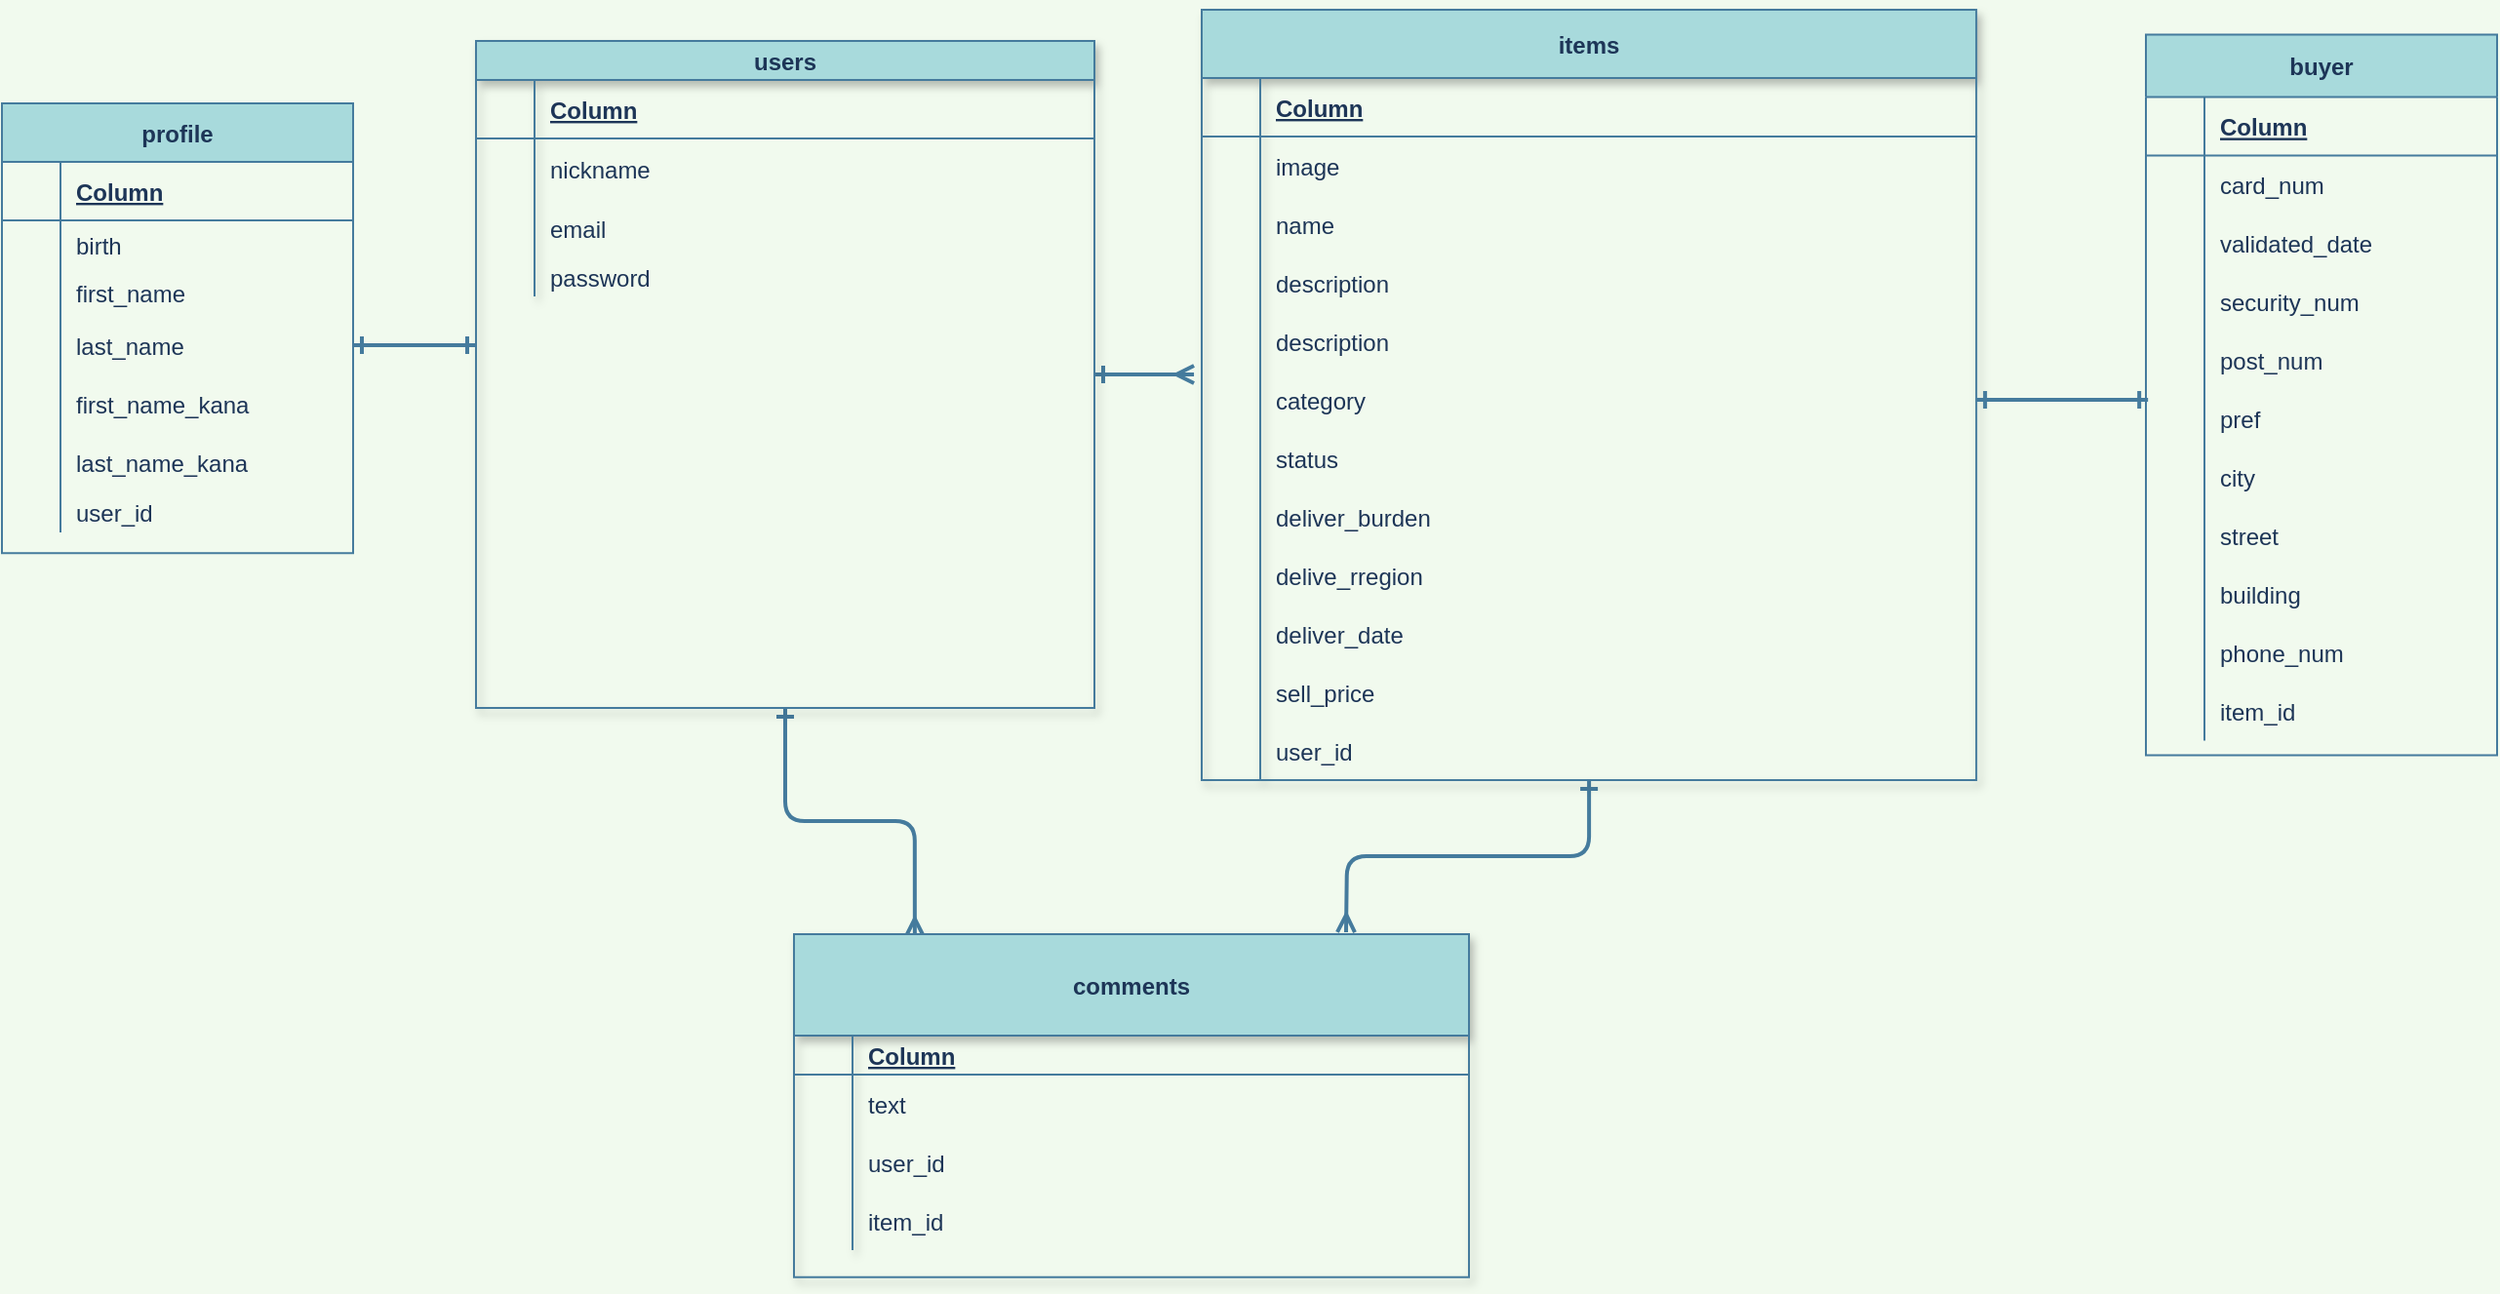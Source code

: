 <mxfile version="13.10.0" type="embed">
    <diagram id="JSbr88AUM4tmav2tOkBF" name="ページ1">
        <mxGraphModel dx="2880" dy="3030" grid="0" gridSize="9" guides="1" tooltips="1" connect="1" arrows="1" fold="1" page="1" pageScale="1" pageWidth="850" pageHeight="1100" background="#F1FAEE" math="0" shadow="0">
            <root>
                <mxCell id="0"/>
                <mxCell id="1" parent="0"/>
                <mxCell id="g3H2QDa7DAfxPGtr14JJ-476" style="edgeStyle=orthogonalEdgeStyle;curved=0;rounded=1;sketch=0;orthogonalLoop=1;jettySize=auto;html=1;entryX=-0.01;entryY=0.067;entryDx=0;entryDy=0;entryPerimeter=0;startArrow=ERone;startFill=0;endArrow=ERmany;endFill=0;strokeColor=#457B9D;fillColor=#A8DADC;fontColor=#1D3557;strokeWidth=2;" edge="1" parent="1" source="164" target="g3H2QDa7DAfxPGtr14JJ-218">
                    <mxGeometry relative="1" as="geometry"/>
                </mxCell>
                <mxCell id="g3H2QDa7DAfxPGtr14JJ-480" style="edgeStyle=orthogonalEdgeStyle;curved=0;rounded=1;sketch=0;orthogonalLoop=1;jettySize=auto;html=1;exitX=0.5;exitY=1;exitDx=0;exitDy=0;entryX=0.179;entryY=0.006;entryDx=0;entryDy=0;entryPerimeter=0;startArrow=ERone;startFill=0;endArrow=ERmany;endFill=0;strokeColor=#457B9D;fillColor=#A8DADC;fontColor=#1D3557;strokeWidth=2;" edge="1" parent="1" source="164" target="g3H2QDa7DAfxPGtr14JJ-205">
                    <mxGeometry relative="1" as="geometry"/>
                </mxCell>
                <mxCell id="164" value="users" style="shape=table;startSize=20;container=1;collapsible=1;childLayout=tableLayout;fixedRows=1;rowLines=0;fontStyle=1;align=center;resizeLast=1;shadow=1;fillColor=#A8DADC;strokeColor=#457B9D;fontColor=#1D3557;" vertex="1" parent="1">
                    <mxGeometry x="-668" y="-1273" width="317" height="342" as="geometry"/>
                </mxCell>
                <mxCell id="165" value="" style="shape=partialRectangle;collapsible=0;dropTarget=0;pointerEvents=0;fillColor=none;top=0;left=0;bottom=1;right=0;points=[[0,0.5],[1,0.5]];portConstraint=eastwest;strokeColor=#457B9D;fontColor=#1D3557;" vertex="1" parent="164">
                    <mxGeometry y="20" width="317" height="30" as="geometry"/>
                </mxCell>
                <mxCell id="166" value="" style="shape=partialRectangle;connectable=0;fillColor=none;top=0;left=0;bottom=0;right=0;fontStyle=1;overflow=hidden;strokeColor=#457B9D;fontColor=#1D3557;" vertex="1" parent="165">
                    <mxGeometry width="30" height="30" as="geometry"/>
                </mxCell>
                <mxCell id="167" value="Column " style="shape=partialRectangle;connectable=0;fillColor=none;top=0;left=0;bottom=0;right=0;align=left;spacingLeft=6;fontStyle=5;overflow=hidden;strokeColor=#457B9D;fontColor=#1D3557;" vertex="1" parent="165">
                    <mxGeometry x="30" width="287" height="30" as="geometry"/>
                </mxCell>
                <mxCell id="168" value="" style="shape=partialRectangle;collapsible=0;dropTarget=0;pointerEvents=0;fillColor=none;top=0;left=0;bottom=0;right=0;points=[[0,0.5],[1,0.5]];portConstraint=eastwest;strokeColor=#457B9D;fontColor=#1D3557;" vertex="1" parent="164">
                    <mxGeometry y="50" width="317" height="31" as="geometry"/>
                </mxCell>
                <mxCell id="169" value="" style="shape=partialRectangle;connectable=0;fillColor=none;top=0;left=0;bottom=0;right=0;editable=1;overflow=hidden;strokeColor=#457B9D;fontColor=#1D3557;" vertex="1" parent="168">
                    <mxGeometry width="30" height="31" as="geometry"/>
                </mxCell>
                <mxCell id="170" value="nickname" style="shape=partialRectangle;connectable=0;fillColor=none;top=0;left=0;bottom=0;right=0;align=left;spacingLeft=6;overflow=hidden;strokeColor=#457B9D;fontColor=#1D3557;" vertex="1" parent="168">
                    <mxGeometry x="30" width="287" height="31" as="geometry"/>
                </mxCell>
                <mxCell id="171" value="" style="shape=partialRectangle;collapsible=0;dropTarget=0;pointerEvents=0;fillColor=none;top=0;left=0;bottom=0;right=0;points=[[0,0.5],[1,0.5]];portConstraint=eastwest;strokeColor=#457B9D;fontColor=#1D3557;" vertex="1" parent="164">
                    <mxGeometry y="81" width="317" height="30" as="geometry"/>
                </mxCell>
                <mxCell id="172" value="" style="shape=partialRectangle;connectable=0;fillColor=none;top=0;left=0;bottom=0;right=0;editable=1;overflow=hidden;strokeColor=#457B9D;fontColor=#1D3557;" vertex="1" parent="171">
                    <mxGeometry width="30" height="30" as="geometry"/>
                </mxCell>
                <mxCell id="173" value="email" style="shape=partialRectangle;connectable=0;fillColor=none;top=0;left=0;bottom=0;right=0;align=left;spacingLeft=6;overflow=hidden;strokeColor=#457B9D;fontColor=#1D3557;" vertex="1" parent="171">
                    <mxGeometry x="30" width="287" height="30" as="geometry"/>
                </mxCell>
                <mxCell id="174" value="" style="shape=partialRectangle;collapsible=0;dropTarget=0;pointerEvents=0;fillColor=none;top=0;left=0;bottom=0;right=0;points=[[0,0.5],[1,0.5]];portConstraint=eastwest;strokeColor=#457B9D;fontColor=#1D3557;" vertex="1" parent="164">
                    <mxGeometry y="111" width="317" height="20" as="geometry"/>
                </mxCell>
                <mxCell id="175" value="" style="shape=partialRectangle;connectable=0;fillColor=none;top=0;left=0;bottom=0;right=0;editable=1;overflow=hidden;strokeColor=#457B9D;fontColor=#1D3557;" vertex="1" parent="174">
                    <mxGeometry width="30" height="20" as="geometry"/>
                </mxCell>
                <mxCell id="176" value="password" style="shape=partialRectangle;connectable=0;fillColor=none;top=0;left=0;bottom=0;right=0;align=left;spacingLeft=6;overflow=hidden;verticalAlign=middle;strokeColor=#457B9D;fontColor=#1D3557;" vertex="1" parent="174">
                    <mxGeometry x="30" width="287" height="20" as="geometry"/>
                </mxCell>
                <mxCell id="g3H2QDa7DAfxPGtr14JJ-481" style="edgeStyle=orthogonalEdgeStyle;curved=0;rounded=1;sketch=0;orthogonalLoop=1;jettySize=auto;html=1;startArrow=ERone;startFill=0;endArrow=ERmany;endFill=0;strokeColor=#457B9D;fillColor=#A8DADC;fontColor=#1D3557;strokeWidth=2;" edge="1" parent="1" source="g3H2QDa7DAfxPGtr14JJ-188">
                    <mxGeometry relative="1" as="geometry">
                        <mxPoint x="-222" y="-816" as="targetPoint"/>
                    </mxGeometry>
                </mxCell>
                <mxCell id="g3H2QDa7DAfxPGtr14JJ-188" value="items" style="shape=table;startSize=35;container=1;collapsible=1;childLayout=tableLayout;fixedRows=1;rowLines=0;fontStyle=1;align=center;resizeLast=1;shadow=1;swimlaneFillColor=none;fillColor=#A8DADC;strokeColor=#457B9D;fontColor=#1D3557;" vertex="1" parent="1">
                    <mxGeometry x="-296" y="-1289" width="397.06" height="395" as="geometry"/>
                </mxCell>
                <mxCell id="g3H2QDa7DAfxPGtr14JJ-189" value="" style="shape=partialRectangle;collapsible=0;dropTarget=0;pointerEvents=0;fillColor=none;top=0;left=0;bottom=1;right=0;points=[[0,0.5],[1,0.5]];portConstraint=eastwest;strokeColor=#457B9D;fontColor=#1D3557;" vertex="1" parent="g3H2QDa7DAfxPGtr14JJ-188">
                    <mxGeometry y="35" width="397.06" height="30" as="geometry"/>
                </mxCell>
                <mxCell id="g3H2QDa7DAfxPGtr14JJ-190" value="" style="shape=partialRectangle;connectable=0;fillColor=none;top=0;left=0;bottom=0;right=0;fontStyle=1;overflow=hidden;strokeColor=#457B9D;fontColor=#1D3557;" vertex="1" parent="g3H2QDa7DAfxPGtr14JJ-189">
                    <mxGeometry width="30" height="30" as="geometry"/>
                </mxCell>
                <mxCell id="g3H2QDa7DAfxPGtr14JJ-191" value="Column " style="shape=partialRectangle;connectable=0;fillColor=none;top=0;left=0;bottom=0;right=0;align=left;spacingLeft=6;fontStyle=5;overflow=hidden;strokeColor=#457B9D;fontColor=#1D3557;" vertex="1" parent="g3H2QDa7DAfxPGtr14JJ-189">
                    <mxGeometry x="30" width="367.06" height="30" as="geometry"/>
                </mxCell>
                <mxCell id="g3H2QDa7DAfxPGtr14JJ-195" value="" style="shape=partialRectangle;collapsible=0;dropTarget=0;pointerEvents=0;fillColor=none;top=0;left=0;bottom=0;right=0;points=[[0,0.5],[1,0.5]];portConstraint=eastwest;strokeColor=#457B9D;fontColor=#1D3557;" vertex="1" parent="g3H2QDa7DAfxPGtr14JJ-188">
                    <mxGeometry y="65" width="397.06" height="30" as="geometry"/>
                </mxCell>
                <mxCell id="g3H2QDa7DAfxPGtr14JJ-196" value="" style="shape=partialRectangle;connectable=0;fillColor=none;top=0;left=0;bottom=0;right=0;editable=1;overflow=hidden;strokeColor=#457B9D;fontColor=#1D3557;" vertex="1" parent="g3H2QDa7DAfxPGtr14JJ-195">
                    <mxGeometry width="30" height="30" as="geometry"/>
                </mxCell>
                <mxCell id="g3H2QDa7DAfxPGtr14JJ-197" value="image" style="shape=partialRectangle;connectable=0;fillColor=none;top=0;left=0;bottom=0;right=0;align=left;spacingLeft=6;overflow=hidden;strokeColor=#457B9D;fontColor=#1D3557;" vertex="1" parent="g3H2QDa7DAfxPGtr14JJ-195">
                    <mxGeometry x="30" width="367.06" height="30" as="geometry"/>
                </mxCell>
                <mxCell id="g3H2QDa7DAfxPGtr14JJ-198" value="" style="shape=partialRectangle;collapsible=0;dropTarget=0;pointerEvents=0;fillColor=none;top=0;left=0;bottom=0;right=0;points=[[0,0.5],[1,0.5]];portConstraint=eastwest;strokeColor=#457B9D;fontColor=#1D3557;" vertex="1" parent="g3H2QDa7DAfxPGtr14JJ-188">
                    <mxGeometry y="95" width="397.06" height="30" as="geometry"/>
                </mxCell>
                <mxCell id="g3H2QDa7DAfxPGtr14JJ-199" value="" style="shape=partialRectangle;connectable=0;fillColor=none;top=0;left=0;bottom=0;right=0;editable=1;overflow=hidden;strokeColor=#457B9D;fontColor=#1D3557;" vertex="1" parent="g3H2QDa7DAfxPGtr14JJ-198">
                    <mxGeometry width="30" height="30" as="geometry"/>
                </mxCell>
                <mxCell id="g3H2QDa7DAfxPGtr14JJ-200" value="name" style="shape=partialRectangle;connectable=0;fillColor=none;top=0;left=0;bottom=0;right=0;align=left;spacingLeft=6;overflow=hidden;verticalAlign=middle;strokeColor=#457B9D;fontColor=#1D3557;" vertex="1" parent="g3H2QDa7DAfxPGtr14JJ-198">
                    <mxGeometry x="30" width="367.06" height="30" as="geometry"/>
                </mxCell>
                <mxCell id="g3H2QDa7DAfxPGtr14JJ-290" value="" style="shape=partialRectangle;collapsible=0;dropTarget=0;pointerEvents=0;fillColor=none;top=0;left=0;bottom=0;right=0;points=[[0,0.5],[1,0.5]];portConstraint=eastwest;strokeColor=#457B9D;fontColor=#1D3557;" vertex="1" parent="g3H2QDa7DAfxPGtr14JJ-188">
                    <mxGeometry y="125" width="397.06" height="30" as="geometry"/>
                </mxCell>
                <mxCell id="g3H2QDa7DAfxPGtr14JJ-291" value="" style="shape=partialRectangle;connectable=0;fillColor=none;top=0;left=0;bottom=0;right=0;editable=1;overflow=hidden;strokeColor=#457B9D;fontColor=#1D3557;" vertex="1" parent="g3H2QDa7DAfxPGtr14JJ-290">
                    <mxGeometry width="30" height="30" as="geometry"/>
                </mxCell>
                <mxCell id="g3H2QDa7DAfxPGtr14JJ-292" value="description" style="shape=partialRectangle;connectable=0;fillColor=none;top=0;left=0;bottom=0;right=0;align=left;spacingLeft=6;overflow=hidden;verticalAlign=middle;strokeColor=#457B9D;fontColor=#1D3557;" vertex="1" parent="g3H2QDa7DAfxPGtr14JJ-290">
                    <mxGeometry x="30" width="367.06" height="30" as="geometry"/>
                </mxCell>
                <mxCell id="g3H2QDa7DAfxPGtr14JJ-201" value="" style="shape=partialRectangle;collapsible=0;dropTarget=0;pointerEvents=0;fillColor=none;top=0;left=0;bottom=0;right=0;points=[[0,0.5],[1,0.5]];portConstraint=eastwest;strokeColor=#457B9D;fontColor=#1D3557;" vertex="1" parent="g3H2QDa7DAfxPGtr14JJ-188">
                    <mxGeometry y="155" width="397.06" height="30" as="geometry"/>
                </mxCell>
                <mxCell id="g3H2QDa7DAfxPGtr14JJ-202" value="" style="shape=partialRectangle;connectable=0;fillColor=none;top=0;left=0;bottom=0;right=0;editable=1;overflow=hidden;strokeColor=#457B9D;fontColor=#1D3557;" vertex="1" parent="g3H2QDa7DAfxPGtr14JJ-201">
                    <mxGeometry width="30" height="30" as="geometry"/>
                </mxCell>
                <mxCell id="g3H2QDa7DAfxPGtr14JJ-203" value="description" style="shape=partialRectangle;connectable=0;fillColor=none;top=0;left=0;bottom=0;right=0;align=left;spacingLeft=6;overflow=hidden;verticalAlign=middle;strokeColor=#457B9D;fontColor=#1D3557;" vertex="1" parent="g3H2QDa7DAfxPGtr14JJ-201">
                    <mxGeometry x="30" width="367.06" height="30" as="geometry"/>
                </mxCell>
                <mxCell id="g3H2QDa7DAfxPGtr14JJ-218" value="" style="shape=partialRectangle;collapsible=0;dropTarget=0;pointerEvents=0;fillColor=none;top=0;left=0;bottom=0;right=0;points=[[0,0.5],[1,0.5]];portConstraint=eastwest;strokeColor=#457B9D;fontColor=#1D3557;" vertex="1" parent="g3H2QDa7DAfxPGtr14JJ-188">
                    <mxGeometry y="185" width="397.06" height="30" as="geometry"/>
                </mxCell>
                <mxCell id="g3H2QDa7DAfxPGtr14JJ-219" value="" style="shape=partialRectangle;connectable=0;fillColor=none;top=0;left=0;bottom=0;right=0;editable=1;overflow=hidden;strokeColor=#457B9D;fontColor=#1D3557;" vertex="1" parent="g3H2QDa7DAfxPGtr14JJ-218">
                    <mxGeometry width="30" height="30" as="geometry"/>
                </mxCell>
                <mxCell id="g3H2QDa7DAfxPGtr14JJ-220" value="category" style="shape=partialRectangle;connectable=0;fillColor=none;top=0;left=0;bottom=0;right=0;align=left;spacingLeft=6;overflow=hidden;verticalAlign=middle;strokeColor=#457B9D;fontColor=#1D3557;" vertex="1" parent="g3H2QDa7DAfxPGtr14JJ-218">
                    <mxGeometry x="30" width="367.06" height="30" as="geometry"/>
                </mxCell>
                <mxCell id="g3H2QDa7DAfxPGtr14JJ-221" value="" style="shape=partialRectangle;collapsible=0;dropTarget=0;pointerEvents=0;fillColor=none;top=0;left=0;bottom=0;right=0;points=[[0,0.5],[1,0.5]];portConstraint=eastwest;strokeColor=#457B9D;fontColor=#1D3557;" vertex="1" parent="g3H2QDa7DAfxPGtr14JJ-188">
                    <mxGeometry y="215" width="397.06" height="30" as="geometry"/>
                </mxCell>
                <mxCell id="g3H2QDa7DAfxPGtr14JJ-222" value="" style="shape=partialRectangle;connectable=0;fillColor=none;top=0;left=0;bottom=0;right=0;editable=1;overflow=hidden;strokeColor=#457B9D;fontColor=#1D3557;" vertex="1" parent="g3H2QDa7DAfxPGtr14JJ-221">
                    <mxGeometry width="30" height="30" as="geometry"/>
                </mxCell>
                <mxCell id="g3H2QDa7DAfxPGtr14JJ-223" value="status" style="shape=partialRectangle;connectable=0;fillColor=none;top=0;left=0;bottom=0;right=0;align=left;spacingLeft=6;overflow=hidden;verticalAlign=middle;strokeColor=#457B9D;fontColor=#1D3557;" vertex="1" parent="g3H2QDa7DAfxPGtr14JJ-221">
                    <mxGeometry x="30" width="367.06" height="30" as="geometry"/>
                </mxCell>
                <mxCell id="g3H2QDa7DAfxPGtr14JJ-243" value="" style="shape=partialRectangle;collapsible=0;dropTarget=0;pointerEvents=0;fillColor=none;top=0;left=0;bottom=0;right=0;points=[[0,0.5],[1,0.5]];portConstraint=eastwest;strokeColor=#457B9D;fontColor=#1D3557;" vertex="1" parent="g3H2QDa7DAfxPGtr14JJ-188">
                    <mxGeometry y="245" width="397.06" height="30" as="geometry"/>
                </mxCell>
                <mxCell id="g3H2QDa7DAfxPGtr14JJ-244" value="" style="shape=partialRectangle;connectable=0;fillColor=none;top=0;left=0;bottom=0;right=0;editable=1;overflow=hidden;strokeColor=#457B9D;fontColor=#1D3557;" vertex="1" parent="g3H2QDa7DAfxPGtr14JJ-243">
                    <mxGeometry width="30" height="30" as="geometry"/>
                </mxCell>
                <mxCell id="g3H2QDa7DAfxPGtr14JJ-245" value="deliver_burden" style="shape=partialRectangle;connectable=0;fillColor=none;top=0;left=0;bottom=0;right=0;align=left;spacingLeft=6;overflow=hidden;verticalAlign=middle;strokeColor=#457B9D;fontColor=#1D3557;" vertex="1" parent="g3H2QDa7DAfxPGtr14JJ-243">
                    <mxGeometry x="30" width="367.06" height="30" as="geometry"/>
                </mxCell>
                <mxCell id="g3H2QDa7DAfxPGtr14JJ-246" value="" style="shape=partialRectangle;collapsible=0;dropTarget=0;pointerEvents=0;fillColor=none;top=0;left=0;bottom=0;right=0;points=[[0,0.5],[1,0.5]];portConstraint=eastwest;strokeColor=#457B9D;fontColor=#1D3557;" vertex="1" parent="g3H2QDa7DAfxPGtr14JJ-188">
                    <mxGeometry y="275" width="397.06" height="30" as="geometry"/>
                </mxCell>
                <mxCell id="g3H2QDa7DAfxPGtr14JJ-247" value="" style="shape=partialRectangle;connectable=0;fillColor=none;top=0;left=0;bottom=0;right=0;editable=1;overflow=hidden;strokeColor=#457B9D;fontColor=#1D3557;" vertex="1" parent="g3H2QDa7DAfxPGtr14JJ-246">
                    <mxGeometry width="30" height="30" as="geometry"/>
                </mxCell>
                <mxCell id="g3H2QDa7DAfxPGtr14JJ-248" value="delive_rregion" style="shape=partialRectangle;connectable=0;fillColor=none;top=0;left=0;bottom=0;right=0;align=left;spacingLeft=6;overflow=hidden;verticalAlign=middle;strokeColor=#457B9D;fontColor=#1D3557;" vertex="1" parent="g3H2QDa7DAfxPGtr14JJ-246">
                    <mxGeometry x="30" width="367.06" height="30" as="geometry"/>
                </mxCell>
                <mxCell id="g3H2QDa7DAfxPGtr14JJ-277" value="" style="shape=partialRectangle;collapsible=0;dropTarget=0;pointerEvents=0;fillColor=none;top=0;left=0;bottom=0;right=0;points=[[0,0.5],[1,0.5]];portConstraint=eastwest;strokeColor=#457B9D;fontColor=#1D3557;" vertex="1" parent="g3H2QDa7DAfxPGtr14JJ-188">
                    <mxGeometry y="305" width="397.06" height="30" as="geometry"/>
                </mxCell>
                <mxCell id="g3H2QDa7DAfxPGtr14JJ-278" value="" style="shape=partialRectangle;connectable=0;fillColor=none;top=0;left=0;bottom=0;right=0;editable=1;overflow=hidden;strokeColor=#457B9D;fontColor=#1D3557;" vertex="1" parent="g3H2QDa7DAfxPGtr14JJ-277">
                    <mxGeometry width="30" height="30" as="geometry"/>
                </mxCell>
                <mxCell id="g3H2QDa7DAfxPGtr14JJ-279" value="deliver_date" style="shape=partialRectangle;connectable=0;fillColor=none;top=0;left=0;bottom=0;right=0;align=left;spacingLeft=6;overflow=hidden;verticalAlign=middle;strokeColor=#457B9D;fontColor=#1D3557;" vertex="1" parent="g3H2QDa7DAfxPGtr14JJ-277">
                    <mxGeometry x="30" width="367.06" height="30" as="geometry"/>
                </mxCell>
                <mxCell id="g3H2QDa7DAfxPGtr14JJ-280" value="" style="shape=partialRectangle;collapsible=0;dropTarget=0;pointerEvents=0;fillColor=none;top=0;left=0;bottom=0;right=0;points=[[0,0.5],[1,0.5]];portConstraint=eastwest;strokeColor=#457B9D;fontColor=#1D3557;" vertex="1" parent="g3H2QDa7DAfxPGtr14JJ-188">
                    <mxGeometry y="335" width="397.06" height="30" as="geometry"/>
                </mxCell>
                <mxCell id="g3H2QDa7DAfxPGtr14JJ-281" value="" style="shape=partialRectangle;connectable=0;fillColor=none;top=0;left=0;bottom=0;right=0;editable=1;overflow=hidden;strokeColor=#457B9D;fontColor=#1D3557;" vertex="1" parent="g3H2QDa7DAfxPGtr14JJ-280">
                    <mxGeometry width="30" height="30" as="geometry"/>
                </mxCell>
                <mxCell id="g3H2QDa7DAfxPGtr14JJ-282" value="sell_price" style="shape=partialRectangle;connectable=0;fillColor=none;top=0;left=0;bottom=0;right=0;align=left;spacingLeft=6;overflow=hidden;verticalAlign=middle;strokeColor=#457B9D;fontColor=#1D3557;" vertex="1" parent="g3H2QDa7DAfxPGtr14JJ-280">
                    <mxGeometry x="30" width="367.06" height="30" as="geometry"/>
                </mxCell>
                <mxCell id="g3H2QDa7DAfxPGtr14JJ-344" value="" style="shape=partialRectangle;collapsible=0;dropTarget=0;pointerEvents=0;fillColor=none;top=0;left=0;bottom=0;right=0;points=[[0,0.5],[1,0.5]];portConstraint=eastwest;strokeColor=#457B9D;fontColor=#1D3557;" vertex="1" parent="g3H2QDa7DAfxPGtr14JJ-188">
                    <mxGeometry y="365" width="397.06" height="30" as="geometry"/>
                </mxCell>
                <mxCell id="g3H2QDa7DAfxPGtr14JJ-345" value="" style="shape=partialRectangle;connectable=0;fillColor=none;top=0;left=0;bottom=0;right=0;editable=1;overflow=hidden;strokeColor=#457B9D;fontColor=#1D3557;" vertex="1" parent="g3H2QDa7DAfxPGtr14JJ-344">
                    <mxGeometry width="30" height="30" as="geometry"/>
                </mxCell>
                <mxCell id="g3H2QDa7DAfxPGtr14JJ-346" value="user_id" style="shape=partialRectangle;connectable=0;fillColor=none;top=0;left=0;bottom=0;right=0;align=left;spacingLeft=6;overflow=hidden;verticalAlign=middle;strokeColor=#457B9D;fontColor=#1D3557;" vertex="1" parent="g3H2QDa7DAfxPGtr14JJ-344">
                    <mxGeometry x="30" width="367.06" height="30" as="geometry"/>
                </mxCell>
                <mxCell id="g3H2QDa7DAfxPGtr14JJ-205" value="comments" style="shape=table;startSize=52;container=1;collapsible=1;childLayout=tableLayout;fixedRows=1;rowLines=0;fontStyle=1;align=center;resizeLast=1;shadow=1;fillColor=#A8DADC;strokeColor=#457B9D;fontColor=#1D3557;" vertex="1" parent="1">
                    <mxGeometry x="-505" y="-815" width="346" height="175.882" as="geometry"/>
                </mxCell>
                <mxCell id="g3H2QDa7DAfxPGtr14JJ-206" value="" style="shape=partialRectangle;collapsible=0;dropTarget=0;pointerEvents=0;fillColor=none;top=0;left=0;bottom=1;right=0;points=[[0,0.5],[1,0.5]];portConstraint=eastwest;strokeColor=#457B9D;fontColor=#1D3557;" vertex="1" parent="g3H2QDa7DAfxPGtr14JJ-205">
                    <mxGeometry y="52" width="346" height="20" as="geometry"/>
                </mxCell>
                <mxCell id="g3H2QDa7DAfxPGtr14JJ-207" value="" style="shape=partialRectangle;connectable=0;fillColor=none;top=0;left=0;bottom=0;right=0;fontStyle=1;overflow=hidden;strokeColor=#457B9D;fontColor=#1D3557;" vertex="1" parent="g3H2QDa7DAfxPGtr14JJ-206">
                    <mxGeometry width="30" height="20" as="geometry"/>
                </mxCell>
                <mxCell id="g3H2QDa7DAfxPGtr14JJ-208" value="Column " style="shape=partialRectangle;connectable=0;fillColor=none;top=0;left=0;bottom=0;right=0;align=left;spacingLeft=6;fontStyle=5;overflow=hidden;strokeColor=#457B9D;fontColor=#1D3557;" vertex="1" parent="g3H2QDa7DAfxPGtr14JJ-206">
                    <mxGeometry x="30" width="316" height="20" as="geometry"/>
                </mxCell>
                <mxCell id="g3H2QDa7DAfxPGtr14JJ-212" value="" style="shape=partialRectangle;collapsible=0;dropTarget=0;pointerEvents=0;fillColor=none;top=0;left=0;bottom=0;right=0;points=[[0,0.5],[1,0.5]];portConstraint=eastwest;strokeColor=#457B9D;fontColor=#1D3557;" vertex="1" parent="g3H2QDa7DAfxPGtr14JJ-205">
                    <mxGeometry y="72" width="346" height="30" as="geometry"/>
                </mxCell>
                <mxCell id="g3H2QDa7DAfxPGtr14JJ-213" value="" style="shape=partialRectangle;connectable=0;fillColor=none;top=0;left=0;bottom=0;right=0;editable=1;overflow=hidden;strokeColor=#457B9D;fontColor=#1D3557;" vertex="1" parent="g3H2QDa7DAfxPGtr14JJ-212">
                    <mxGeometry width="30" height="30" as="geometry"/>
                </mxCell>
                <mxCell id="g3H2QDa7DAfxPGtr14JJ-214" value="text" style="shape=partialRectangle;connectable=0;fillColor=none;top=0;left=0;bottom=0;right=0;align=left;spacingLeft=6;overflow=hidden;verticalAlign=middle;strokeColor=#457B9D;fontColor=#1D3557;" vertex="1" parent="g3H2QDa7DAfxPGtr14JJ-212">
                    <mxGeometry x="30" width="316" height="30" as="geometry"/>
                </mxCell>
                <mxCell id="g3H2QDa7DAfxPGtr14JJ-215" value="" style="shape=partialRectangle;collapsible=0;dropTarget=0;pointerEvents=0;fillColor=none;top=0;left=0;bottom=0;right=0;points=[[0,0.5],[1,0.5]];portConstraint=eastwest;strokeColor=#457B9D;fontColor=#1D3557;" vertex="1" parent="g3H2QDa7DAfxPGtr14JJ-205">
                    <mxGeometry y="102" width="346" height="30" as="geometry"/>
                </mxCell>
                <mxCell id="g3H2QDa7DAfxPGtr14JJ-216" value="" style="shape=partialRectangle;connectable=0;fillColor=none;top=0;left=0;bottom=0;right=0;editable=1;overflow=hidden;strokeColor=#457B9D;fontColor=#1D3557;" vertex="1" parent="g3H2QDa7DAfxPGtr14JJ-215">
                    <mxGeometry width="30" height="30" as="geometry"/>
                </mxCell>
                <mxCell id="g3H2QDa7DAfxPGtr14JJ-217" value="user_id" style="shape=partialRectangle;connectable=0;fillColor=none;top=0;left=0;bottom=0;right=0;align=left;spacingLeft=6;overflow=hidden;verticalAlign=middle;strokeColor=#457B9D;fontColor=#1D3557;" vertex="1" parent="g3H2QDa7DAfxPGtr14JJ-215">
                    <mxGeometry x="30" width="316" height="30" as="geometry"/>
                </mxCell>
                <mxCell id="g3H2QDa7DAfxPGtr14JJ-357" value="" style="shape=partialRectangle;collapsible=0;dropTarget=0;pointerEvents=0;fillColor=none;top=0;left=0;bottom=0;right=0;points=[[0,0.5],[1,0.5]];portConstraint=eastwest;strokeColor=#457B9D;fontColor=#1D3557;" vertex="1" parent="g3H2QDa7DAfxPGtr14JJ-205">
                    <mxGeometry y="132" width="346" height="30" as="geometry"/>
                </mxCell>
                <mxCell id="g3H2QDa7DAfxPGtr14JJ-358" value="" style="shape=partialRectangle;connectable=0;fillColor=none;top=0;left=0;bottom=0;right=0;editable=1;overflow=hidden;strokeColor=#457B9D;fontColor=#1D3557;" vertex="1" parent="g3H2QDa7DAfxPGtr14JJ-357">
                    <mxGeometry width="30" height="30" as="geometry"/>
                </mxCell>
                <mxCell id="g3H2QDa7DAfxPGtr14JJ-359" value="item_id" style="shape=partialRectangle;connectable=0;fillColor=none;top=0;left=0;bottom=0;right=0;align=left;spacingLeft=6;overflow=hidden;verticalAlign=middle;strokeColor=#457B9D;fontColor=#1D3557;" vertex="1" parent="g3H2QDa7DAfxPGtr14JJ-357">
                    <mxGeometry x="30" width="316" height="30" as="geometry"/>
                </mxCell>
                <mxCell id="g3H2QDa7DAfxPGtr14JJ-297" style="edgeStyle=orthogonalEdgeStyle;rounded=1;sketch=0;orthogonalLoop=1;jettySize=auto;html=1;exitX=1;exitY=0.5;exitDx=0;exitDy=0;entryX=0.939;entryY=1.025;entryDx=0;entryDy=0;entryPerimeter=0;endArrow=ERone;endFill=0;strokeColor=none;strokeWidth=9;fontColor=#1D3557;labelBackgroundColor=#F1FAEE;" edge="1" parent="1" source="g3H2QDa7DAfxPGtr14JJ-215" target="g3H2QDa7DAfxPGtr14JJ-280">
                    <mxGeometry relative="1" as="geometry"/>
                </mxCell>
                <mxCell id="g3H2QDa7DAfxPGtr14JJ-387" value="profile" style="shape=table;startSize=30;container=1;collapsible=1;childLayout=tableLayout;fixedRows=1;rowLines=0;fontStyle=1;align=center;resizeLast=1;rounded=0;sketch=0;fillColor=#A8DADC;strokeColor=#457B9D;fontColor=#1D3557;" vertex="1" parent="1">
                    <mxGeometry x="-911" y="-1241" width="180" height="230.651" as="geometry"/>
                </mxCell>
                <mxCell id="g3H2QDa7DAfxPGtr14JJ-388" value="" style="shape=partialRectangle;collapsible=0;dropTarget=0;pointerEvents=0;fillColor=none;top=0;left=0;bottom=1;right=0;points=[[0,0.5],[1,0.5]];portConstraint=eastwest;strokeColor=#457B9D;fontColor=#1D3557;" vertex="1" parent="g3H2QDa7DAfxPGtr14JJ-387">
                    <mxGeometry y="30" width="180" height="30" as="geometry"/>
                </mxCell>
                <mxCell id="g3H2QDa7DAfxPGtr14JJ-389" value="" style="shape=partialRectangle;connectable=0;fillColor=none;top=0;left=0;bottom=0;right=0;fontStyle=1;overflow=hidden;strokeColor=#457B9D;fontColor=#1D3557;" vertex="1" parent="g3H2QDa7DAfxPGtr14JJ-388">
                    <mxGeometry width="30" height="30" as="geometry"/>
                </mxCell>
                <mxCell id="g3H2QDa7DAfxPGtr14JJ-390" value="Column " style="shape=partialRectangle;connectable=0;fillColor=none;top=0;left=0;bottom=0;right=0;align=left;spacingLeft=6;fontStyle=5;overflow=hidden;strokeColor=#457B9D;fontColor=#1D3557;" vertex="1" parent="g3H2QDa7DAfxPGtr14JJ-388">
                    <mxGeometry x="30" width="150" height="30" as="geometry"/>
                </mxCell>
                <mxCell id="g3H2QDa7DAfxPGtr14JJ-397" value="" style="shape=partialRectangle;collapsible=0;dropTarget=0;pointerEvents=0;fillColor=none;top=0;left=0;bottom=0;right=0;points=[[0,0.5],[1,0.5]];portConstraint=eastwest;strokeColor=#457B9D;fontColor=#1D3557;" vertex="1" parent="g3H2QDa7DAfxPGtr14JJ-387">
                    <mxGeometry y="60" width="180" height="25" as="geometry"/>
                </mxCell>
                <mxCell id="g3H2QDa7DAfxPGtr14JJ-398" value="" style="shape=partialRectangle;connectable=0;fillColor=none;top=0;left=0;bottom=0;right=0;editable=1;overflow=hidden;strokeColor=#457B9D;fontColor=#1D3557;" vertex="1" parent="g3H2QDa7DAfxPGtr14JJ-397">
                    <mxGeometry width="30" height="25" as="geometry"/>
                </mxCell>
                <mxCell id="g3H2QDa7DAfxPGtr14JJ-399" value="birth" style="shape=partialRectangle;connectable=0;fillColor=none;top=0;left=0;bottom=0;right=0;align=left;spacingLeft=6;overflow=hidden;strokeColor=#457B9D;fontColor=#1D3557;" vertex="1" parent="g3H2QDa7DAfxPGtr14JJ-397">
                    <mxGeometry x="30" width="150" height="25" as="geometry"/>
                </mxCell>
                <mxCell id="g3H2QDa7DAfxPGtr14JJ-410" value="" style="shape=partialRectangle;collapsible=0;dropTarget=0;pointerEvents=0;fillColor=none;top=0;left=0;bottom=0;right=0;points=[[0,0.5],[1,0.5]];portConstraint=eastwest;strokeColor=#457B9D;fontColor=#1D3557;" vertex="1" parent="g3H2QDa7DAfxPGtr14JJ-387">
                    <mxGeometry y="85" width="180" height="24" as="geometry"/>
                </mxCell>
                <mxCell id="g3H2QDa7DAfxPGtr14JJ-411" value="" style="shape=partialRectangle;connectable=0;fillColor=none;top=0;left=0;bottom=0;right=0;editable=1;overflow=hidden;strokeColor=#457B9D;fontColor=#1D3557;" vertex="1" parent="g3H2QDa7DAfxPGtr14JJ-410">
                    <mxGeometry width="30" height="24" as="geometry"/>
                </mxCell>
                <mxCell id="g3H2QDa7DAfxPGtr14JJ-412" value="first_name" style="shape=partialRectangle;connectable=0;fillColor=none;top=0;left=0;bottom=0;right=0;align=left;spacingLeft=6;overflow=hidden;strokeColor=#457B9D;fontColor=#1D3557;" vertex="1" parent="g3H2QDa7DAfxPGtr14JJ-410">
                    <mxGeometry x="30" width="150" height="24" as="geometry"/>
                </mxCell>
                <mxCell id="g3H2QDa7DAfxPGtr14JJ-413" value="" style="shape=partialRectangle;collapsible=0;dropTarget=0;pointerEvents=0;fillColor=none;top=0;left=0;bottom=0;right=0;points=[[0,0.5],[1,0.5]];portConstraint=eastwest;strokeColor=#457B9D;fontColor=#1D3557;" vertex="1" parent="g3H2QDa7DAfxPGtr14JJ-387">
                    <mxGeometry y="109" width="180" height="30" as="geometry"/>
                </mxCell>
                <mxCell id="g3H2QDa7DAfxPGtr14JJ-414" value="" style="shape=partialRectangle;connectable=0;fillColor=none;top=0;left=0;bottom=0;right=0;editable=1;overflow=hidden;strokeColor=#457B9D;fontColor=#1D3557;" vertex="1" parent="g3H2QDa7DAfxPGtr14JJ-413">
                    <mxGeometry width="30" height="30" as="geometry"/>
                </mxCell>
                <mxCell id="g3H2QDa7DAfxPGtr14JJ-415" value="last_name" style="shape=partialRectangle;connectable=0;fillColor=none;top=0;left=0;bottom=0;right=0;align=left;spacingLeft=6;overflow=hidden;strokeColor=#457B9D;fontColor=#1D3557;" vertex="1" parent="g3H2QDa7DAfxPGtr14JJ-413">
                    <mxGeometry x="30" width="150" height="30" as="geometry"/>
                </mxCell>
                <mxCell id="g3H2QDa7DAfxPGtr14JJ-416" value="" style="shape=partialRectangle;collapsible=0;dropTarget=0;pointerEvents=0;fillColor=none;top=0;left=0;bottom=0;right=0;points=[[0,0.5],[1,0.5]];portConstraint=eastwest;strokeColor=#457B9D;fontColor=#1D3557;" vertex="1" parent="g3H2QDa7DAfxPGtr14JJ-387">
                    <mxGeometry y="139" width="180" height="30" as="geometry"/>
                </mxCell>
                <mxCell id="g3H2QDa7DAfxPGtr14JJ-417" value="" style="shape=partialRectangle;connectable=0;fillColor=none;top=0;left=0;bottom=0;right=0;editable=1;overflow=hidden;strokeColor=#457B9D;fontColor=#1D3557;" vertex="1" parent="g3H2QDa7DAfxPGtr14JJ-416">
                    <mxGeometry width="30" height="30" as="geometry"/>
                </mxCell>
                <mxCell id="g3H2QDa7DAfxPGtr14JJ-418" value="first_name_kana" style="shape=partialRectangle;connectable=0;fillColor=none;top=0;left=0;bottom=0;right=0;align=left;spacingLeft=6;overflow=hidden;strokeColor=#457B9D;fontColor=#1D3557;" vertex="1" parent="g3H2QDa7DAfxPGtr14JJ-416">
                    <mxGeometry x="30" width="150" height="30" as="geometry"/>
                </mxCell>
                <mxCell id="g3H2QDa7DAfxPGtr14JJ-419" value="" style="shape=partialRectangle;collapsible=0;dropTarget=0;pointerEvents=0;fillColor=none;top=0;left=0;bottom=0;right=0;points=[[0,0.5],[1,0.5]];portConstraint=eastwest;strokeColor=#457B9D;fontColor=#1D3557;" vertex="1" parent="g3H2QDa7DAfxPGtr14JJ-387">
                    <mxGeometry y="169" width="180" height="30" as="geometry"/>
                </mxCell>
                <mxCell id="g3H2QDa7DAfxPGtr14JJ-420" value="" style="shape=partialRectangle;connectable=0;fillColor=none;top=0;left=0;bottom=0;right=0;editable=1;overflow=hidden;strokeColor=#457B9D;fontColor=#1D3557;" vertex="1" parent="g3H2QDa7DAfxPGtr14JJ-419">
                    <mxGeometry width="30" height="30" as="geometry"/>
                </mxCell>
                <mxCell id="g3H2QDa7DAfxPGtr14JJ-421" value="last_name_kana" style="shape=partialRectangle;connectable=0;fillColor=none;top=0;left=0;bottom=0;right=0;align=left;spacingLeft=6;overflow=hidden;strokeColor=#457B9D;fontColor=#1D3557;" vertex="1" parent="g3H2QDa7DAfxPGtr14JJ-419">
                    <mxGeometry x="30" width="150" height="30" as="geometry"/>
                </mxCell>
                <mxCell id="g3H2QDa7DAfxPGtr14JJ-422" value="" style="shape=partialRectangle;collapsible=0;dropTarget=0;pointerEvents=0;fillColor=none;top=0;left=0;bottom=0;right=0;points=[[0,0.5],[1,0.5]];portConstraint=eastwest;strokeColor=#457B9D;fontColor=#1D3557;" vertex="1" parent="g3H2QDa7DAfxPGtr14JJ-387">
                    <mxGeometry y="199" width="180" height="21" as="geometry"/>
                </mxCell>
                <mxCell id="g3H2QDa7DAfxPGtr14JJ-423" value="" style="shape=partialRectangle;connectable=0;fillColor=none;top=0;left=0;bottom=0;right=0;editable=1;overflow=hidden;strokeColor=#457B9D;fontColor=#1D3557;" vertex="1" parent="g3H2QDa7DAfxPGtr14JJ-422">
                    <mxGeometry width="30" height="21" as="geometry"/>
                </mxCell>
                <mxCell id="g3H2QDa7DAfxPGtr14JJ-424" value="user_id" style="shape=partialRectangle;connectable=0;fillColor=none;top=0;left=0;bottom=0;right=0;align=left;spacingLeft=6;overflow=hidden;strokeColor=#457B9D;fontColor=#1D3557;" vertex="1" parent="g3H2QDa7DAfxPGtr14JJ-422">
                    <mxGeometry x="30" width="150" height="21" as="geometry"/>
                </mxCell>
                <mxCell id="g3H2QDa7DAfxPGtr14JJ-429" value="buyer" style="shape=table;startSize=32;container=1;collapsible=1;childLayout=tableLayout;fixedRows=1;rowLines=0;fontStyle=1;align=center;resizeLast=1;rounded=0;sketch=0;fillColor=#A8DADC;strokeColor=#457B9D;fontColor=#1D3557;" vertex="1" parent="1">
                    <mxGeometry x="188" y="-1276.26" width="180" height="369.529" as="geometry"/>
                </mxCell>
                <mxCell id="g3H2QDa7DAfxPGtr14JJ-430" value="" style="shape=partialRectangle;collapsible=0;dropTarget=0;pointerEvents=0;fillColor=none;top=0;left=0;bottom=1;right=0;points=[[0,0.5],[1,0.5]];portConstraint=eastwest;strokeColor=#457B9D;fontColor=#1D3557;" vertex="1" parent="g3H2QDa7DAfxPGtr14JJ-429">
                    <mxGeometry y="32" width="180" height="30" as="geometry"/>
                </mxCell>
                <mxCell id="g3H2QDa7DAfxPGtr14JJ-431" value="" style="shape=partialRectangle;connectable=0;fillColor=none;top=0;left=0;bottom=0;right=0;fontStyle=1;overflow=hidden;strokeColor=#457B9D;fontColor=#1D3557;" vertex="1" parent="g3H2QDa7DAfxPGtr14JJ-430">
                    <mxGeometry width="30" height="30" as="geometry"/>
                </mxCell>
                <mxCell id="g3H2QDa7DAfxPGtr14JJ-432" value="Column " style="shape=partialRectangle;connectable=0;fillColor=none;top=0;left=0;bottom=0;right=0;align=left;spacingLeft=6;fontStyle=5;overflow=hidden;strokeColor=#457B9D;fontColor=#1D3557;" vertex="1" parent="g3H2QDa7DAfxPGtr14JJ-430">
                    <mxGeometry x="30" width="150" height="30" as="geometry"/>
                </mxCell>
                <mxCell id="g3H2QDa7DAfxPGtr14JJ-433" value="" style="shape=partialRectangle;collapsible=0;dropTarget=0;pointerEvents=0;fillColor=none;top=0;left=0;bottom=0;right=0;points=[[0,0.5],[1,0.5]];portConstraint=eastwest;strokeColor=#457B9D;fontColor=#1D3557;" vertex="1" parent="g3H2QDa7DAfxPGtr14JJ-429">
                    <mxGeometry y="62" width="180" height="30" as="geometry"/>
                </mxCell>
                <mxCell id="g3H2QDa7DAfxPGtr14JJ-434" value="" style="shape=partialRectangle;connectable=0;fillColor=none;top=0;left=0;bottom=0;right=0;editable=1;overflow=hidden;strokeColor=#457B9D;fontColor=#1D3557;" vertex="1" parent="g3H2QDa7DAfxPGtr14JJ-433">
                    <mxGeometry width="30" height="30" as="geometry"/>
                </mxCell>
                <mxCell id="g3H2QDa7DAfxPGtr14JJ-435" value="card_num" style="shape=partialRectangle;connectable=0;fillColor=none;top=0;left=0;bottom=0;right=0;align=left;spacingLeft=6;overflow=hidden;strokeColor=#457B9D;fontColor=#1D3557;" vertex="1" parent="g3H2QDa7DAfxPGtr14JJ-433">
                    <mxGeometry x="30" width="150" height="30" as="geometry"/>
                </mxCell>
                <mxCell id="g3H2QDa7DAfxPGtr14JJ-436" value="" style="shape=partialRectangle;collapsible=0;dropTarget=0;pointerEvents=0;fillColor=none;top=0;left=0;bottom=0;right=0;points=[[0,0.5],[1,0.5]];portConstraint=eastwest;strokeColor=#457B9D;fontColor=#1D3557;" vertex="1" parent="g3H2QDa7DAfxPGtr14JJ-429">
                    <mxGeometry y="92" width="180" height="30" as="geometry"/>
                </mxCell>
                <mxCell id="g3H2QDa7DAfxPGtr14JJ-437" value="" style="shape=partialRectangle;connectable=0;fillColor=none;top=0;left=0;bottom=0;right=0;editable=1;overflow=hidden;strokeColor=#457B9D;fontColor=#1D3557;" vertex="1" parent="g3H2QDa7DAfxPGtr14JJ-436">
                    <mxGeometry width="30" height="30" as="geometry"/>
                </mxCell>
                <mxCell id="g3H2QDa7DAfxPGtr14JJ-438" value="validated_date" style="shape=partialRectangle;connectable=0;fillColor=none;top=0;left=0;bottom=0;right=0;align=left;spacingLeft=6;overflow=hidden;strokeColor=#457B9D;fontColor=#1D3557;" vertex="1" parent="g3H2QDa7DAfxPGtr14JJ-436">
                    <mxGeometry x="30" width="150" height="30" as="geometry"/>
                </mxCell>
                <mxCell id="g3H2QDa7DAfxPGtr14JJ-439" value="" style="shape=partialRectangle;collapsible=0;dropTarget=0;pointerEvents=0;fillColor=none;top=0;left=0;bottom=0;right=0;points=[[0,0.5],[1,0.5]];portConstraint=eastwest;strokeColor=#457B9D;fontColor=#1D3557;" vertex="1" parent="g3H2QDa7DAfxPGtr14JJ-429">
                    <mxGeometry y="122" width="180" height="30" as="geometry"/>
                </mxCell>
                <mxCell id="g3H2QDa7DAfxPGtr14JJ-440" value="" style="shape=partialRectangle;connectable=0;fillColor=none;top=0;left=0;bottom=0;right=0;editable=1;overflow=hidden;strokeColor=#457B9D;fontColor=#1D3557;" vertex="1" parent="g3H2QDa7DAfxPGtr14JJ-439">
                    <mxGeometry width="30" height="30" as="geometry"/>
                </mxCell>
                <mxCell id="g3H2QDa7DAfxPGtr14JJ-441" value="security_num" style="shape=partialRectangle;connectable=0;fillColor=none;top=0;left=0;bottom=0;right=0;align=left;spacingLeft=6;overflow=hidden;strokeColor=#457B9D;fontColor=#1D3557;" vertex="1" parent="g3H2QDa7DAfxPGtr14JJ-439">
                    <mxGeometry x="30" width="150" height="30" as="geometry"/>
                </mxCell>
                <mxCell id="g3H2QDa7DAfxPGtr14JJ-442" value="" style="shape=partialRectangle;collapsible=0;dropTarget=0;pointerEvents=0;fillColor=none;top=0;left=0;bottom=0;right=0;points=[[0,0.5],[1,0.5]];portConstraint=eastwest;strokeColor=#457B9D;fontColor=#1D3557;" vertex="1" parent="g3H2QDa7DAfxPGtr14JJ-429">
                    <mxGeometry y="152" width="180" height="30" as="geometry"/>
                </mxCell>
                <mxCell id="g3H2QDa7DAfxPGtr14JJ-443" value="" style="shape=partialRectangle;connectable=0;fillColor=none;top=0;left=0;bottom=0;right=0;editable=1;overflow=hidden;strokeColor=#457B9D;fontColor=#1D3557;" vertex="1" parent="g3H2QDa7DAfxPGtr14JJ-442">
                    <mxGeometry width="30" height="30" as="geometry"/>
                </mxCell>
                <mxCell id="g3H2QDa7DAfxPGtr14JJ-444" value="post_num" style="shape=partialRectangle;connectable=0;fillColor=none;top=0;left=0;bottom=0;right=0;align=left;spacingLeft=6;overflow=hidden;strokeColor=#457B9D;fontColor=#1D3557;" vertex="1" parent="g3H2QDa7DAfxPGtr14JJ-442">
                    <mxGeometry x="30" width="150" height="30" as="geometry"/>
                </mxCell>
                <mxCell id="g3H2QDa7DAfxPGtr14JJ-445" value="" style="shape=partialRectangle;collapsible=0;dropTarget=0;pointerEvents=0;fillColor=none;top=0;left=0;bottom=0;right=0;points=[[0,0.5],[1,0.5]];portConstraint=eastwest;strokeColor=#457B9D;fontColor=#1D3557;" vertex="1" parent="g3H2QDa7DAfxPGtr14JJ-429">
                    <mxGeometry y="182" width="180" height="30" as="geometry"/>
                </mxCell>
                <mxCell id="g3H2QDa7DAfxPGtr14JJ-446" value="" style="shape=partialRectangle;connectable=0;fillColor=none;top=0;left=0;bottom=0;right=0;editable=1;overflow=hidden;strokeColor=#457B9D;fontColor=#1D3557;" vertex="1" parent="g3H2QDa7DAfxPGtr14JJ-445">
                    <mxGeometry width="30" height="30" as="geometry"/>
                </mxCell>
                <mxCell id="g3H2QDa7DAfxPGtr14JJ-447" value="pref" style="shape=partialRectangle;connectable=0;fillColor=none;top=0;left=0;bottom=0;right=0;align=left;spacingLeft=6;overflow=hidden;strokeColor=#457B9D;fontColor=#1D3557;" vertex="1" parent="g3H2QDa7DAfxPGtr14JJ-445">
                    <mxGeometry x="30" width="150" height="30" as="geometry"/>
                </mxCell>
                <mxCell id="g3H2QDa7DAfxPGtr14JJ-448" value="" style="shape=partialRectangle;collapsible=0;dropTarget=0;pointerEvents=0;fillColor=none;top=0;left=0;bottom=0;right=0;points=[[0,0.5],[1,0.5]];portConstraint=eastwest;strokeColor=#457B9D;fontColor=#1D3557;" vertex="1" parent="g3H2QDa7DAfxPGtr14JJ-429">
                    <mxGeometry y="212" width="180" height="30" as="geometry"/>
                </mxCell>
                <mxCell id="g3H2QDa7DAfxPGtr14JJ-449" value="" style="shape=partialRectangle;connectable=0;fillColor=none;top=0;left=0;bottom=0;right=0;editable=1;overflow=hidden;strokeColor=#457B9D;fontColor=#1D3557;" vertex="1" parent="g3H2QDa7DAfxPGtr14JJ-448">
                    <mxGeometry width="30" height="30" as="geometry"/>
                </mxCell>
                <mxCell id="g3H2QDa7DAfxPGtr14JJ-450" value="city" style="shape=partialRectangle;connectable=0;fillColor=none;top=0;left=0;bottom=0;right=0;align=left;spacingLeft=6;overflow=hidden;strokeColor=#457B9D;fontColor=#1D3557;" vertex="1" parent="g3H2QDa7DAfxPGtr14JJ-448">
                    <mxGeometry x="30" width="150" height="30" as="geometry"/>
                </mxCell>
                <mxCell id="g3H2QDa7DAfxPGtr14JJ-451" value="" style="shape=partialRectangle;collapsible=0;dropTarget=0;pointerEvents=0;fillColor=none;top=0;left=0;bottom=0;right=0;points=[[0,0.5],[1,0.5]];portConstraint=eastwest;strokeColor=#457B9D;fontColor=#1D3557;" vertex="1" parent="g3H2QDa7DAfxPGtr14JJ-429">
                    <mxGeometry y="242" width="180" height="30" as="geometry"/>
                </mxCell>
                <mxCell id="g3H2QDa7DAfxPGtr14JJ-452" value="" style="shape=partialRectangle;connectable=0;fillColor=none;top=0;left=0;bottom=0;right=0;editable=1;overflow=hidden;strokeColor=#457B9D;fontColor=#1D3557;" vertex="1" parent="g3H2QDa7DAfxPGtr14JJ-451">
                    <mxGeometry width="30" height="30" as="geometry"/>
                </mxCell>
                <mxCell id="g3H2QDa7DAfxPGtr14JJ-453" value="street" style="shape=partialRectangle;connectable=0;fillColor=none;top=0;left=0;bottom=0;right=0;align=left;spacingLeft=6;overflow=hidden;strokeColor=#457B9D;fontColor=#1D3557;" vertex="1" parent="g3H2QDa7DAfxPGtr14JJ-451">
                    <mxGeometry x="30" width="150" height="30" as="geometry"/>
                </mxCell>
                <mxCell id="g3H2QDa7DAfxPGtr14JJ-454" value="" style="shape=partialRectangle;collapsible=0;dropTarget=0;pointerEvents=0;fillColor=none;top=0;left=0;bottom=0;right=0;points=[[0,0.5],[1,0.5]];portConstraint=eastwest;strokeColor=#457B9D;fontColor=#1D3557;" vertex="1" parent="g3H2QDa7DAfxPGtr14JJ-429">
                    <mxGeometry y="272" width="180" height="30" as="geometry"/>
                </mxCell>
                <mxCell id="g3H2QDa7DAfxPGtr14JJ-455" value="" style="shape=partialRectangle;connectable=0;fillColor=none;top=0;left=0;bottom=0;right=0;editable=1;overflow=hidden;strokeColor=#457B9D;fontColor=#1D3557;" vertex="1" parent="g3H2QDa7DAfxPGtr14JJ-454">
                    <mxGeometry width="30" height="30" as="geometry"/>
                </mxCell>
                <mxCell id="g3H2QDa7DAfxPGtr14JJ-456" value="building" style="shape=partialRectangle;connectable=0;fillColor=none;top=0;left=0;bottom=0;right=0;align=left;spacingLeft=6;overflow=hidden;strokeColor=#457B9D;fontColor=#1D3557;" vertex="1" parent="g3H2QDa7DAfxPGtr14JJ-454">
                    <mxGeometry x="30" width="150" height="30" as="geometry"/>
                </mxCell>
                <mxCell id="g3H2QDa7DAfxPGtr14JJ-457" value="" style="shape=partialRectangle;collapsible=0;dropTarget=0;pointerEvents=0;fillColor=none;top=0;left=0;bottom=0;right=0;points=[[0,0.5],[1,0.5]];portConstraint=eastwest;strokeColor=#457B9D;fontColor=#1D3557;" vertex="1" parent="g3H2QDa7DAfxPGtr14JJ-429">
                    <mxGeometry y="302" width="180" height="30" as="geometry"/>
                </mxCell>
                <mxCell id="g3H2QDa7DAfxPGtr14JJ-458" value="" style="shape=partialRectangle;connectable=0;fillColor=none;top=0;left=0;bottom=0;right=0;editable=1;overflow=hidden;strokeColor=#457B9D;fontColor=#1D3557;" vertex="1" parent="g3H2QDa7DAfxPGtr14JJ-457">
                    <mxGeometry width="30" height="30" as="geometry"/>
                </mxCell>
                <mxCell id="g3H2QDa7DAfxPGtr14JJ-459" value="phone_num" style="shape=partialRectangle;connectable=0;fillColor=none;top=0;left=0;bottom=0;right=0;align=left;spacingLeft=6;overflow=hidden;strokeColor=#457B9D;fontColor=#1D3557;" vertex="1" parent="g3H2QDa7DAfxPGtr14JJ-457">
                    <mxGeometry x="30" width="150" height="30" as="geometry"/>
                </mxCell>
                <mxCell id="g3H2QDa7DAfxPGtr14JJ-471" value="" style="shape=partialRectangle;collapsible=0;dropTarget=0;pointerEvents=0;fillColor=none;top=0;left=0;bottom=0;right=0;points=[[0,0.5],[1,0.5]];portConstraint=eastwest;strokeColor=#457B9D;fontColor=#1D3557;" vertex="1" parent="g3H2QDa7DAfxPGtr14JJ-429">
                    <mxGeometry y="332" width="180" height="30" as="geometry"/>
                </mxCell>
                <mxCell id="g3H2QDa7DAfxPGtr14JJ-472" value="" style="shape=partialRectangle;connectable=0;fillColor=none;top=0;left=0;bottom=0;right=0;editable=1;overflow=hidden;strokeColor=#457B9D;fontColor=#1D3557;" vertex="1" parent="g3H2QDa7DAfxPGtr14JJ-471">
                    <mxGeometry width="30" height="30" as="geometry"/>
                </mxCell>
                <mxCell id="g3H2QDa7DAfxPGtr14JJ-473" value="item_id" style="shape=partialRectangle;connectable=0;fillColor=none;top=0;left=0;bottom=0;right=0;align=left;spacingLeft=6;overflow=hidden;strokeColor=#457B9D;fontColor=#1D3557;" vertex="1" parent="g3H2QDa7DAfxPGtr14JJ-471">
                    <mxGeometry x="30" width="150" height="30" as="geometry"/>
                </mxCell>
                <mxCell id="g3H2QDa7DAfxPGtr14JJ-475" style="edgeStyle=orthogonalEdgeStyle;curved=0;rounded=1;sketch=0;orthogonalLoop=1;jettySize=auto;html=1;exitX=1;exitY=0.5;exitDx=0;exitDy=0;strokeColor=#457B9D;fillColor=#A8DADC;fontColor=#1D3557;endArrow=ERone;endFill=0;startArrow=ERone;startFill=0;strokeWidth=2;" edge="1" parent="1" source="g3H2QDa7DAfxPGtr14JJ-413">
                    <mxGeometry relative="1" as="geometry">
                        <mxPoint x="-668" y="-1117" as="targetPoint"/>
                    </mxGeometry>
                </mxCell>
                <mxCell id="g3H2QDa7DAfxPGtr14JJ-478" style="edgeStyle=orthogonalEdgeStyle;curved=0;rounded=1;sketch=0;orthogonalLoop=1;jettySize=auto;html=1;entryX=0.006;entryY=0.175;entryDx=0;entryDy=0;entryPerimeter=0;startArrow=ERone;startFill=0;endArrow=ERone;endFill=0;strokeColor=#457B9D;fillColor=#A8DADC;fontColor=#1D3557;strokeWidth=2;" edge="1" parent="1" source="g3H2QDa7DAfxPGtr14JJ-218" target="g3H2QDa7DAfxPGtr14JJ-445">
                    <mxGeometry relative="1" as="geometry"/>
                </mxCell>
            </root>
        </mxGraphModel>
    </diagram>
</mxfile>